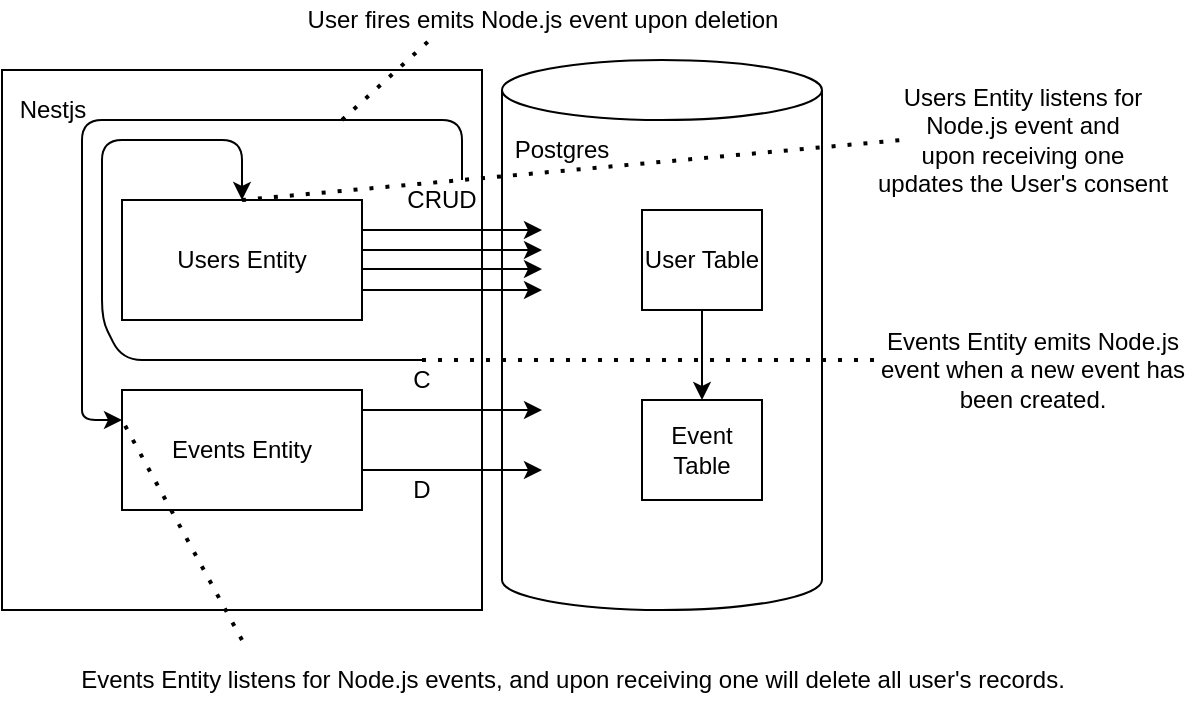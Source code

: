 <mxfile version="14.2.7" type="github"><diagram id="fHbTJtwe-bb18X2m6nMT" name="systems architecture"><mxGraphModel dx="1022" dy="404" grid="1" gridSize="10" guides="1" tooltips="1" connect="1" arrows="1" fold="1" page="1" pageScale="1" pageWidth="850" pageHeight="1100" math="0" shadow="0"><root><mxCell id="GuUAo81yFZW9joUuAZIl-0"/><mxCell id="GuUAo81yFZW9joUuAZIl-1" parent="GuUAo81yFZW9joUuAZIl-0"/><mxCell id="GuUAo81yFZW9joUuAZIl-10" value="" style="rounded=0;whiteSpace=wrap;html=1;" parent="GuUAo81yFZW9joUuAZIl-1" vertex="1"><mxGeometry x="60" y="65" width="240" height="270" as="geometry"/></mxCell><mxCell id="GuUAo81yFZW9joUuAZIl-2" value="Users Entity" style="rounded=0;whiteSpace=wrap;html=1;direction=west;" parent="GuUAo81yFZW9joUuAZIl-1" vertex="1"><mxGeometry x="120" y="130" width="120" height="60" as="geometry"/></mxCell><mxCell id="GuUAo81yFZW9joUuAZIl-3" value="" style="shape=cylinder3;whiteSpace=wrap;html=1;boundedLbl=1;backgroundOutline=1;size=15;" parent="GuUAo81yFZW9joUuAZIl-1" vertex="1"><mxGeometry x="310" y="60" width="160" height="275" as="geometry"/></mxCell><mxCell id="GuUAo81yFZW9joUuAZIl-5" value="" style="endArrow=classic;html=1;" parent="GuUAo81yFZW9joUuAZIl-1" edge="1"><mxGeometry width="50" height="50" relative="1" as="geometry"><mxPoint x="240" y="145" as="sourcePoint"/><mxPoint x="330" y="145" as="targetPoint"/><Array as="points"><mxPoint x="290" y="145"/></Array></mxGeometry></mxCell><mxCell id="GuUAo81yFZW9joUuAZIl-6" value="" style="endArrow=classic;html=1;" parent="GuUAo81yFZW9joUuAZIl-1" edge="1"><mxGeometry width="50" height="50" relative="1" as="geometry"><mxPoint x="240" y="155" as="sourcePoint"/><mxPoint x="330" y="155" as="targetPoint"/><Array as="points"><mxPoint x="290" y="155"/></Array></mxGeometry></mxCell><mxCell id="GuUAo81yFZW9joUuAZIl-7" value="" style="endArrow=classic;html=1;" parent="GuUAo81yFZW9joUuAZIl-1" edge="1"><mxGeometry width="50" height="50" relative="1" as="geometry"><mxPoint x="240" y="164.5" as="sourcePoint"/><mxPoint x="330" y="164.5" as="targetPoint"/><Array as="points"><mxPoint x="290" y="164.5"/></Array></mxGeometry></mxCell><mxCell id="GuUAo81yFZW9joUuAZIl-8" value="" style="endArrow=classic;html=1;" parent="GuUAo81yFZW9joUuAZIl-1" edge="1"><mxGeometry width="50" height="50" relative="1" as="geometry"><mxPoint x="240" y="175" as="sourcePoint"/><mxPoint x="330" y="175" as="targetPoint"/><Array as="points"><mxPoint x="290" y="175"/></Array></mxGeometry></mxCell><mxCell id="GuUAo81yFZW9joUuAZIl-14" value="Events Entity" style="rounded=0;whiteSpace=wrap;html=1;" parent="GuUAo81yFZW9joUuAZIl-1" vertex="1"><mxGeometry x="120" y="225" width="120" height="60" as="geometry"/></mxCell><mxCell id="GuUAo81yFZW9joUuAZIl-15" value="User Table" style="rounded=0;whiteSpace=wrap;html=1;" parent="GuUAo81yFZW9joUuAZIl-1" vertex="1"><mxGeometry x="380" y="135" width="60" height="50" as="geometry"/></mxCell><mxCell id="GuUAo81yFZW9joUuAZIl-17" value="Event Table" style="rounded=0;whiteSpace=wrap;html=1;" parent="GuUAo81yFZW9joUuAZIl-1" vertex="1"><mxGeometry x="380" y="230" width="60" height="50" as="geometry"/></mxCell><mxCell id="GuUAo81yFZW9joUuAZIl-22" value="Nestjs" style="text;html=1;align=center;verticalAlign=middle;resizable=0;points=[];autosize=1;" parent="GuUAo81yFZW9joUuAZIl-1" vertex="1"><mxGeometry x="60" y="75" width="50" height="20" as="geometry"/></mxCell><mxCell id="GuUAo81yFZW9joUuAZIl-23" value="" style="endArrow=classic;html=1;" parent="GuUAo81yFZW9joUuAZIl-1" edge="1"><mxGeometry width="50" height="50" relative="1" as="geometry"><mxPoint x="240" y="235" as="sourcePoint"/><mxPoint x="330" y="235" as="targetPoint"/><Array as="points"><mxPoint x="290" y="235"/></Array></mxGeometry></mxCell><mxCell id="GuUAo81yFZW9joUuAZIl-26" value="" style="endArrow=classic;html=1;" parent="GuUAo81yFZW9joUuAZIl-1" edge="1"><mxGeometry width="50" height="50" relative="1" as="geometry"><mxPoint x="240" y="265" as="sourcePoint"/><mxPoint x="330" y="265" as="targetPoint"/><Array as="points"><mxPoint x="290" y="265"/></Array></mxGeometry></mxCell><mxCell id="GuUAo81yFZW9joUuAZIl-28" value="" style="endArrow=classic;html=1;exitX=0.5;exitY=1;exitDx=0;exitDy=0;entryX=0.5;entryY=0;entryDx=0;entryDy=0;" parent="GuUAo81yFZW9joUuAZIl-1" source="GuUAo81yFZW9joUuAZIl-15" target="GuUAo81yFZW9joUuAZIl-17" edge="1"><mxGeometry width="50" height="50" relative="1" as="geometry"><mxPoint x="-50" y="245" as="sourcePoint"/><mxPoint y="195" as="targetPoint"/></mxGeometry></mxCell><mxCell id="GuUAo81yFZW9joUuAZIl-36" value="Postgres" style="text;html=1;strokeColor=none;fillColor=none;align=center;verticalAlign=middle;whiteSpace=wrap;rounded=0;" parent="GuUAo81yFZW9joUuAZIl-1" vertex="1"><mxGeometry x="320" y="95" width="40" height="20" as="geometry"/></mxCell><mxCell id="C2_wiYu-35nHZ2E3hx8z-3" value="CRUD" style="text;html=1;strokeColor=none;fillColor=none;align=center;verticalAlign=middle;whiteSpace=wrap;rounded=0;" vertex="1" parent="GuUAo81yFZW9joUuAZIl-1"><mxGeometry x="260" y="120" width="40" height="20" as="geometry"/></mxCell><mxCell id="C2_wiYu-35nHZ2E3hx8z-4" value="" style="endArrow=classic;html=1;exitX=0.75;exitY=0;exitDx=0;exitDy=0;entryX=0;entryY=0.25;entryDx=0;entryDy=0;" edge="1" parent="GuUAo81yFZW9joUuAZIl-1" source="C2_wiYu-35nHZ2E3hx8z-3" target="GuUAo81yFZW9joUuAZIl-14"><mxGeometry width="50" height="50" relative="1" as="geometry"><mxPoint x="240" y="199.5" as="sourcePoint"/><mxPoint x="330" y="199.5" as="targetPoint"/><Array as="points"><mxPoint x="290" y="90"/><mxPoint x="100" y="90"/><mxPoint x="100" y="220"/><mxPoint x="100" y="240"/></Array></mxGeometry></mxCell><mxCell id="C2_wiYu-35nHZ2E3hx8z-5" value="C" style="text;html=1;strokeColor=none;fillColor=none;align=center;verticalAlign=middle;whiteSpace=wrap;rounded=0;" vertex="1" parent="GuUAo81yFZW9joUuAZIl-1"><mxGeometry x="250" y="210" width="40" height="20" as="geometry"/></mxCell><mxCell id="C2_wiYu-35nHZ2E3hx8z-6" value="D" style="text;html=1;strokeColor=none;fillColor=none;align=center;verticalAlign=middle;whiteSpace=wrap;rounded=0;" vertex="1" parent="GuUAo81yFZW9joUuAZIl-1"><mxGeometry x="250" y="265" width="40" height="20" as="geometry"/></mxCell><mxCell id="C2_wiYu-35nHZ2E3hx8z-7" value="" style="endArrow=classic;html=1;exitX=0.75;exitY=0;exitDx=0;exitDy=0;entryX=0.5;entryY=1;entryDx=0;entryDy=0;" edge="1" parent="GuUAo81yFZW9joUuAZIl-1" target="GuUAo81yFZW9joUuAZIl-2"><mxGeometry width="50" height="50" relative="1" as="geometry"><mxPoint x="270" y="210" as="sourcePoint"/><mxPoint x="100" y="330" as="targetPoint"/><Array as="points"><mxPoint x="240" y="210"/><mxPoint x="200" y="210"/><mxPoint x="120" y="210"/><mxPoint x="110" y="190"/><mxPoint x="110" y="160"/><mxPoint x="110" y="100"/><mxPoint x="180" y="100"/></Array></mxGeometry></mxCell><mxCell id="C2_wiYu-35nHZ2E3hx8z-8" value="User fires emits Node.js event upon deletion" style="text;html=1;align=center;verticalAlign=middle;resizable=0;points=[];autosize=1;" vertex="1" parent="GuUAo81yFZW9joUuAZIl-1"><mxGeometry x="205" y="30" width="250" height="20" as="geometry"/></mxCell><mxCell id="C2_wiYu-35nHZ2E3hx8z-9" value="" style="endArrow=none;dashed=1;html=1;dashPattern=1 3;strokeWidth=2;entryX=0.28;entryY=0.95;entryDx=0;entryDy=0;entryPerimeter=0;" edge="1" parent="GuUAo81yFZW9joUuAZIl-1" target="C2_wiYu-35nHZ2E3hx8z-8"><mxGeometry width="50" height="50" relative="1" as="geometry"><mxPoint x="230" y="90" as="sourcePoint"/><mxPoint x="-10" y="70" as="targetPoint"/></mxGeometry></mxCell><mxCell id="C2_wiYu-35nHZ2E3hx8z-10" value="" style="endArrow=none;dashed=1;html=1;dashPattern=1 3;strokeWidth=2;entryX=0;entryY=0.25;entryDx=0;entryDy=0;" edge="1" parent="GuUAo81yFZW9joUuAZIl-1" target="GuUAo81yFZW9joUuAZIl-14"><mxGeometry width="50" height="50" relative="1" as="geometry"><mxPoint x="180" y="350" as="sourcePoint"/><mxPoint x="275" y="49" as="targetPoint"/></mxGeometry></mxCell><mxCell id="C2_wiYu-35nHZ2E3hx8z-11" value="Events Entity listens for Node.js events, and upon receiving one will delete all user's records." style="text;html=1;align=center;verticalAlign=middle;resizable=0;points=[];autosize=1;" vertex="1" parent="GuUAo81yFZW9joUuAZIl-1"><mxGeometry x="90" y="360" width="510" height="20" as="geometry"/></mxCell><mxCell id="C2_wiYu-35nHZ2E3hx8z-12" value="" style="endArrow=none;dashed=1;html=1;dashPattern=1 3;strokeWidth=2;" edge="1" parent="GuUAo81yFZW9joUuAZIl-1"><mxGeometry width="50" height="50" relative="1" as="geometry"><mxPoint x="180" y="130" as="sourcePoint"/><mxPoint x="510" y="100" as="targetPoint"/></mxGeometry></mxCell><mxCell id="C2_wiYu-35nHZ2E3hx8z-13" value="&lt;div&gt;Users Entity listens for &lt;br&gt;&lt;/div&gt;&lt;div&gt;Node.js event and &lt;br&gt;&lt;/div&gt;&lt;div&gt;upon receiving one &lt;br&gt;&lt;/div&gt;&lt;div&gt;updates the User's consent&lt;/div&gt;" style="text;html=1;align=center;verticalAlign=middle;resizable=0;points=[];autosize=1;" vertex="1" parent="GuUAo81yFZW9joUuAZIl-1"><mxGeometry x="490" y="70" width="160" height="60" as="geometry"/></mxCell><mxCell id="C2_wiYu-35nHZ2E3hx8z-15" value="" style="endArrow=none;dashed=1;html=1;dashPattern=1 3;strokeWidth=2;" edge="1" parent="GuUAo81yFZW9joUuAZIl-1"><mxGeometry width="50" height="50" relative="1" as="geometry"><mxPoint x="270" y="210" as="sourcePoint"/><mxPoint x="500" y="210" as="targetPoint"/></mxGeometry></mxCell><mxCell id="C2_wiYu-35nHZ2E3hx8z-16" value="&lt;div&gt;Events Entity emits Node.js &lt;br&gt;&lt;/div&gt;&lt;div&gt;event when a new event has &lt;br&gt;&lt;/div&gt;&lt;div&gt;been created.&lt;br&gt;&lt;/div&gt;" style="text;html=1;align=center;verticalAlign=middle;resizable=0;points=[];autosize=1;" vertex="1" parent="GuUAo81yFZW9joUuAZIl-1"><mxGeometry x="490" y="190" width="170" height="50" as="geometry"/></mxCell></root></mxGraphModel></diagram></mxfile>